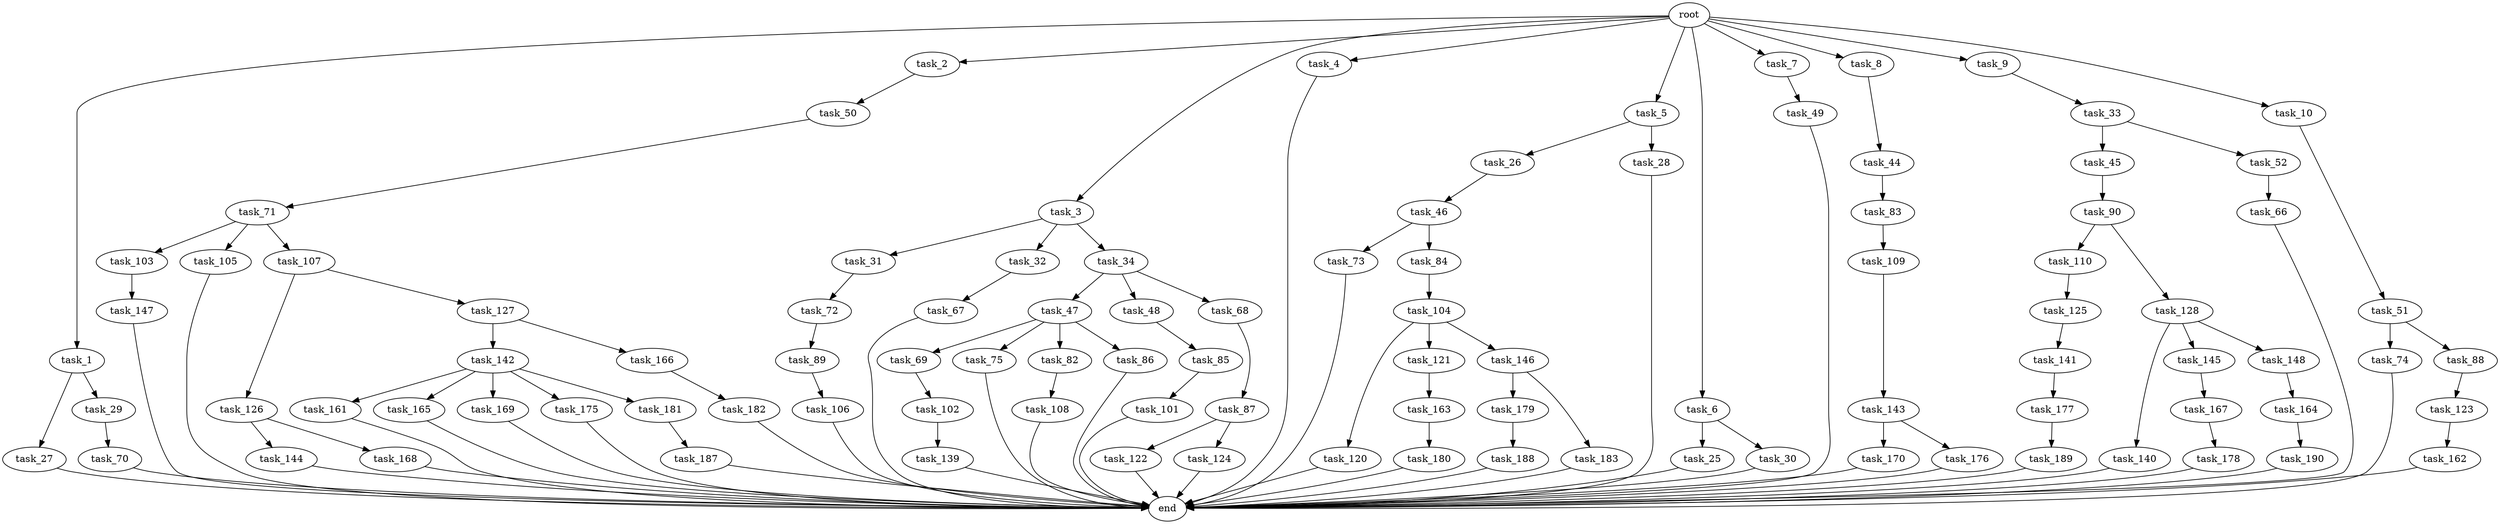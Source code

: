 digraph G {
  root [size="0.000000"];
  task_1 [size="1.024000"];
  task_2 [size="1.024000"];
  task_3 [size="1.024000"];
  task_4 [size="1.024000"];
  task_5 [size="1.024000"];
  task_6 [size="1.024000"];
  task_7 [size="1.024000"];
  task_8 [size="1.024000"];
  task_9 [size="1.024000"];
  task_10 [size="1.024000"];
  task_25 [size="420906795.008000"];
  task_26 [size="695784701.952000"];
  task_27 [size="34359738.368000"];
  task_28 [size="695784701.952000"];
  task_29 [size="34359738.368000"];
  task_30 [size="420906795.008000"];
  task_31 [size="695784701.952000"];
  task_32 [size="695784701.952000"];
  task_33 [size="695784701.952000"];
  task_34 [size="695784701.952000"];
  task_44 [size="420906795.008000"];
  task_45 [size="549755813.888000"];
  task_46 [size="858993459.200000"];
  task_47 [size="137438953.472000"];
  task_48 [size="137438953.472000"];
  task_49 [size="549755813.888000"];
  task_50 [size="420906795.008000"];
  task_51 [size="420906795.008000"];
  task_52 [size="549755813.888000"];
  task_66 [size="858993459.200000"];
  task_67 [size="137438953.472000"];
  task_68 [size="137438953.472000"];
  task_69 [size="420906795.008000"];
  task_70 [size="549755813.888000"];
  task_71 [size="309237645.312000"];
  task_72 [size="858993459.200000"];
  task_73 [size="695784701.952000"];
  task_74 [size="137438953.472000"];
  task_75 [size="420906795.008000"];
  task_82 [size="420906795.008000"];
  task_83 [size="34359738.368000"];
  task_84 [size="695784701.952000"];
  task_85 [size="214748364.800000"];
  task_86 [size="420906795.008000"];
  task_87 [size="858993459.200000"];
  task_88 [size="137438953.472000"];
  task_89 [size="420906795.008000"];
  task_90 [size="34359738.368000"];
  task_101 [size="214748364.800000"];
  task_102 [size="214748364.800000"];
  task_103 [size="34359738.368000"];
  task_104 [size="309237645.312000"];
  task_105 [size="34359738.368000"];
  task_106 [size="695784701.952000"];
  task_107 [size="34359738.368000"];
  task_108 [size="309237645.312000"];
  task_109 [size="695784701.952000"];
  task_110 [size="77309411.328000"];
  task_120 [size="34359738.368000"];
  task_121 [size="34359738.368000"];
  task_122 [size="77309411.328000"];
  task_123 [size="858993459.200000"];
  task_124 [size="77309411.328000"];
  task_125 [size="34359738.368000"];
  task_126 [size="858993459.200000"];
  task_127 [size="858993459.200000"];
  task_128 [size="77309411.328000"];
  task_139 [size="549755813.888000"];
  task_140 [size="695784701.952000"];
  task_141 [size="695784701.952000"];
  task_142 [size="77309411.328000"];
  task_143 [size="549755813.888000"];
  task_144 [size="137438953.472000"];
  task_145 [size="695784701.952000"];
  task_146 [size="34359738.368000"];
  task_147 [size="77309411.328000"];
  task_148 [size="695784701.952000"];
  task_161 [size="858993459.200000"];
  task_162 [size="214748364.800000"];
  task_163 [size="309237645.312000"];
  task_164 [size="695784701.952000"];
  task_165 [size="858993459.200000"];
  task_166 [size="77309411.328000"];
  task_167 [size="34359738.368000"];
  task_168 [size="137438953.472000"];
  task_169 [size="858993459.200000"];
  task_170 [size="34359738.368000"];
  task_175 [size="858993459.200000"];
  task_176 [size="34359738.368000"];
  task_177 [size="695784701.952000"];
  task_178 [size="858993459.200000"];
  task_179 [size="214748364.800000"];
  task_180 [size="858993459.200000"];
  task_181 [size="858993459.200000"];
  task_182 [size="695784701.952000"];
  task_183 [size="214748364.800000"];
  task_187 [size="695784701.952000"];
  task_188 [size="34359738.368000"];
  task_189 [size="695784701.952000"];
  task_190 [size="549755813.888000"];
  end [size="0.000000"];

  root -> task_1 [size="1.000000"];
  root -> task_2 [size="1.000000"];
  root -> task_3 [size="1.000000"];
  root -> task_4 [size="1.000000"];
  root -> task_5 [size="1.000000"];
  root -> task_6 [size="1.000000"];
  root -> task_7 [size="1.000000"];
  root -> task_8 [size="1.000000"];
  root -> task_9 [size="1.000000"];
  root -> task_10 [size="1.000000"];
  task_1 -> task_27 [size="33554432.000000"];
  task_1 -> task_29 [size="33554432.000000"];
  task_2 -> task_50 [size="411041792.000000"];
  task_3 -> task_31 [size="679477248.000000"];
  task_3 -> task_32 [size="679477248.000000"];
  task_3 -> task_34 [size="679477248.000000"];
  task_4 -> end [size="1.000000"];
  task_5 -> task_26 [size="679477248.000000"];
  task_5 -> task_28 [size="679477248.000000"];
  task_6 -> task_25 [size="411041792.000000"];
  task_6 -> task_30 [size="411041792.000000"];
  task_7 -> task_49 [size="536870912.000000"];
  task_8 -> task_44 [size="411041792.000000"];
  task_9 -> task_33 [size="679477248.000000"];
  task_10 -> task_51 [size="411041792.000000"];
  task_25 -> end [size="1.000000"];
  task_26 -> task_46 [size="838860800.000000"];
  task_27 -> end [size="1.000000"];
  task_28 -> end [size="1.000000"];
  task_29 -> task_70 [size="536870912.000000"];
  task_30 -> end [size="1.000000"];
  task_31 -> task_72 [size="838860800.000000"];
  task_32 -> task_67 [size="134217728.000000"];
  task_33 -> task_45 [size="536870912.000000"];
  task_33 -> task_52 [size="536870912.000000"];
  task_34 -> task_47 [size="134217728.000000"];
  task_34 -> task_48 [size="134217728.000000"];
  task_34 -> task_68 [size="134217728.000000"];
  task_44 -> task_83 [size="33554432.000000"];
  task_45 -> task_90 [size="33554432.000000"];
  task_46 -> task_73 [size="679477248.000000"];
  task_46 -> task_84 [size="679477248.000000"];
  task_47 -> task_69 [size="411041792.000000"];
  task_47 -> task_75 [size="411041792.000000"];
  task_47 -> task_82 [size="411041792.000000"];
  task_47 -> task_86 [size="411041792.000000"];
  task_48 -> task_85 [size="209715200.000000"];
  task_49 -> end [size="1.000000"];
  task_50 -> task_71 [size="301989888.000000"];
  task_51 -> task_74 [size="134217728.000000"];
  task_51 -> task_88 [size="134217728.000000"];
  task_52 -> task_66 [size="838860800.000000"];
  task_66 -> end [size="1.000000"];
  task_67 -> end [size="1.000000"];
  task_68 -> task_87 [size="838860800.000000"];
  task_69 -> task_102 [size="209715200.000000"];
  task_70 -> end [size="1.000000"];
  task_71 -> task_103 [size="33554432.000000"];
  task_71 -> task_105 [size="33554432.000000"];
  task_71 -> task_107 [size="33554432.000000"];
  task_72 -> task_89 [size="411041792.000000"];
  task_73 -> end [size="1.000000"];
  task_74 -> end [size="1.000000"];
  task_75 -> end [size="1.000000"];
  task_82 -> task_108 [size="301989888.000000"];
  task_83 -> task_109 [size="679477248.000000"];
  task_84 -> task_104 [size="301989888.000000"];
  task_85 -> task_101 [size="209715200.000000"];
  task_86 -> end [size="1.000000"];
  task_87 -> task_122 [size="75497472.000000"];
  task_87 -> task_124 [size="75497472.000000"];
  task_88 -> task_123 [size="838860800.000000"];
  task_89 -> task_106 [size="679477248.000000"];
  task_90 -> task_110 [size="75497472.000000"];
  task_90 -> task_128 [size="75497472.000000"];
  task_101 -> end [size="1.000000"];
  task_102 -> task_139 [size="536870912.000000"];
  task_103 -> task_147 [size="75497472.000000"];
  task_104 -> task_120 [size="33554432.000000"];
  task_104 -> task_121 [size="33554432.000000"];
  task_104 -> task_146 [size="33554432.000000"];
  task_105 -> end [size="1.000000"];
  task_106 -> end [size="1.000000"];
  task_107 -> task_126 [size="838860800.000000"];
  task_107 -> task_127 [size="838860800.000000"];
  task_108 -> end [size="1.000000"];
  task_109 -> task_143 [size="536870912.000000"];
  task_110 -> task_125 [size="33554432.000000"];
  task_120 -> end [size="1.000000"];
  task_121 -> task_163 [size="301989888.000000"];
  task_122 -> end [size="1.000000"];
  task_123 -> task_162 [size="209715200.000000"];
  task_124 -> end [size="1.000000"];
  task_125 -> task_141 [size="679477248.000000"];
  task_126 -> task_144 [size="134217728.000000"];
  task_126 -> task_168 [size="134217728.000000"];
  task_127 -> task_142 [size="75497472.000000"];
  task_127 -> task_166 [size="75497472.000000"];
  task_128 -> task_140 [size="679477248.000000"];
  task_128 -> task_145 [size="679477248.000000"];
  task_128 -> task_148 [size="679477248.000000"];
  task_139 -> end [size="1.000000"];
  task_140 -> end [size="1.000000"];
  task_141 -> task_177 [size="679477248.000000"];
  task_142 -> task_161 [size="838860800.000000"];
  task_142 -> task_165 [size="838860800.000000"];
  task_142 -> task_169 [size="838860800.000000"];
  task_142 -> task_175 [size="838860800.000000"];
  task_142 -> task_181 [size="838860800.000000"];
  task_143 -> task_170 [size="33554432.000000"];
  task_143 -> task_176 [size="33554432.000000"];
  task_144 -> end [size="1.000000"];
  task_145 -> task_167 [size="33554432.000000"];
  task_146 -> task_179 [size="209715200.000000"];
  task_146 -> task_183 [size="209715200.000000"];
  task_147 -> end [size="1.000000"];
  task_148 -> task_164 [size="679477248.000000"];
  task_161 -> end [size="1.000000"];
  task_162 -> end [size="1.000000"];
  task_163 -> task_180 [size="838860800.000000"];
  task_164 -> task_190 [size="536870912.000000"];
  task_165 -> end [size="1.000000"];
  task_166 -> task_182 [size="679477248.000000"];
  task_167 -> task_178 [size="838860800.000000"];
  task_168 -> end [size="1.000000"];
  task_169 -> end [size="1.000000"];
  task_170 -> end [size="1.000000"];
  task_175 -> end [size="1.000000"];
  task_176 -> end [size="1.000000"];
  task_177 -> task_189 [size="679477248.000000"];
  task_178 -> end [size="1.000000"];
  task_179 -> task_188 [size="33554432.000000"];
  task_180 -> end [size="1.000000"];
  task_181 -> task_187 [size="679477248.000000"];
  task_182 -> end [size="1.000000"];
  task_183 -> end [size="1.000000"];
  task_187 -> end [size="1.000000"];
  task_188 -> end [size="1.000000"];
  task_189 -> end [size="1.000000"];
  task_190 -> end [size="1.000000"];
}
